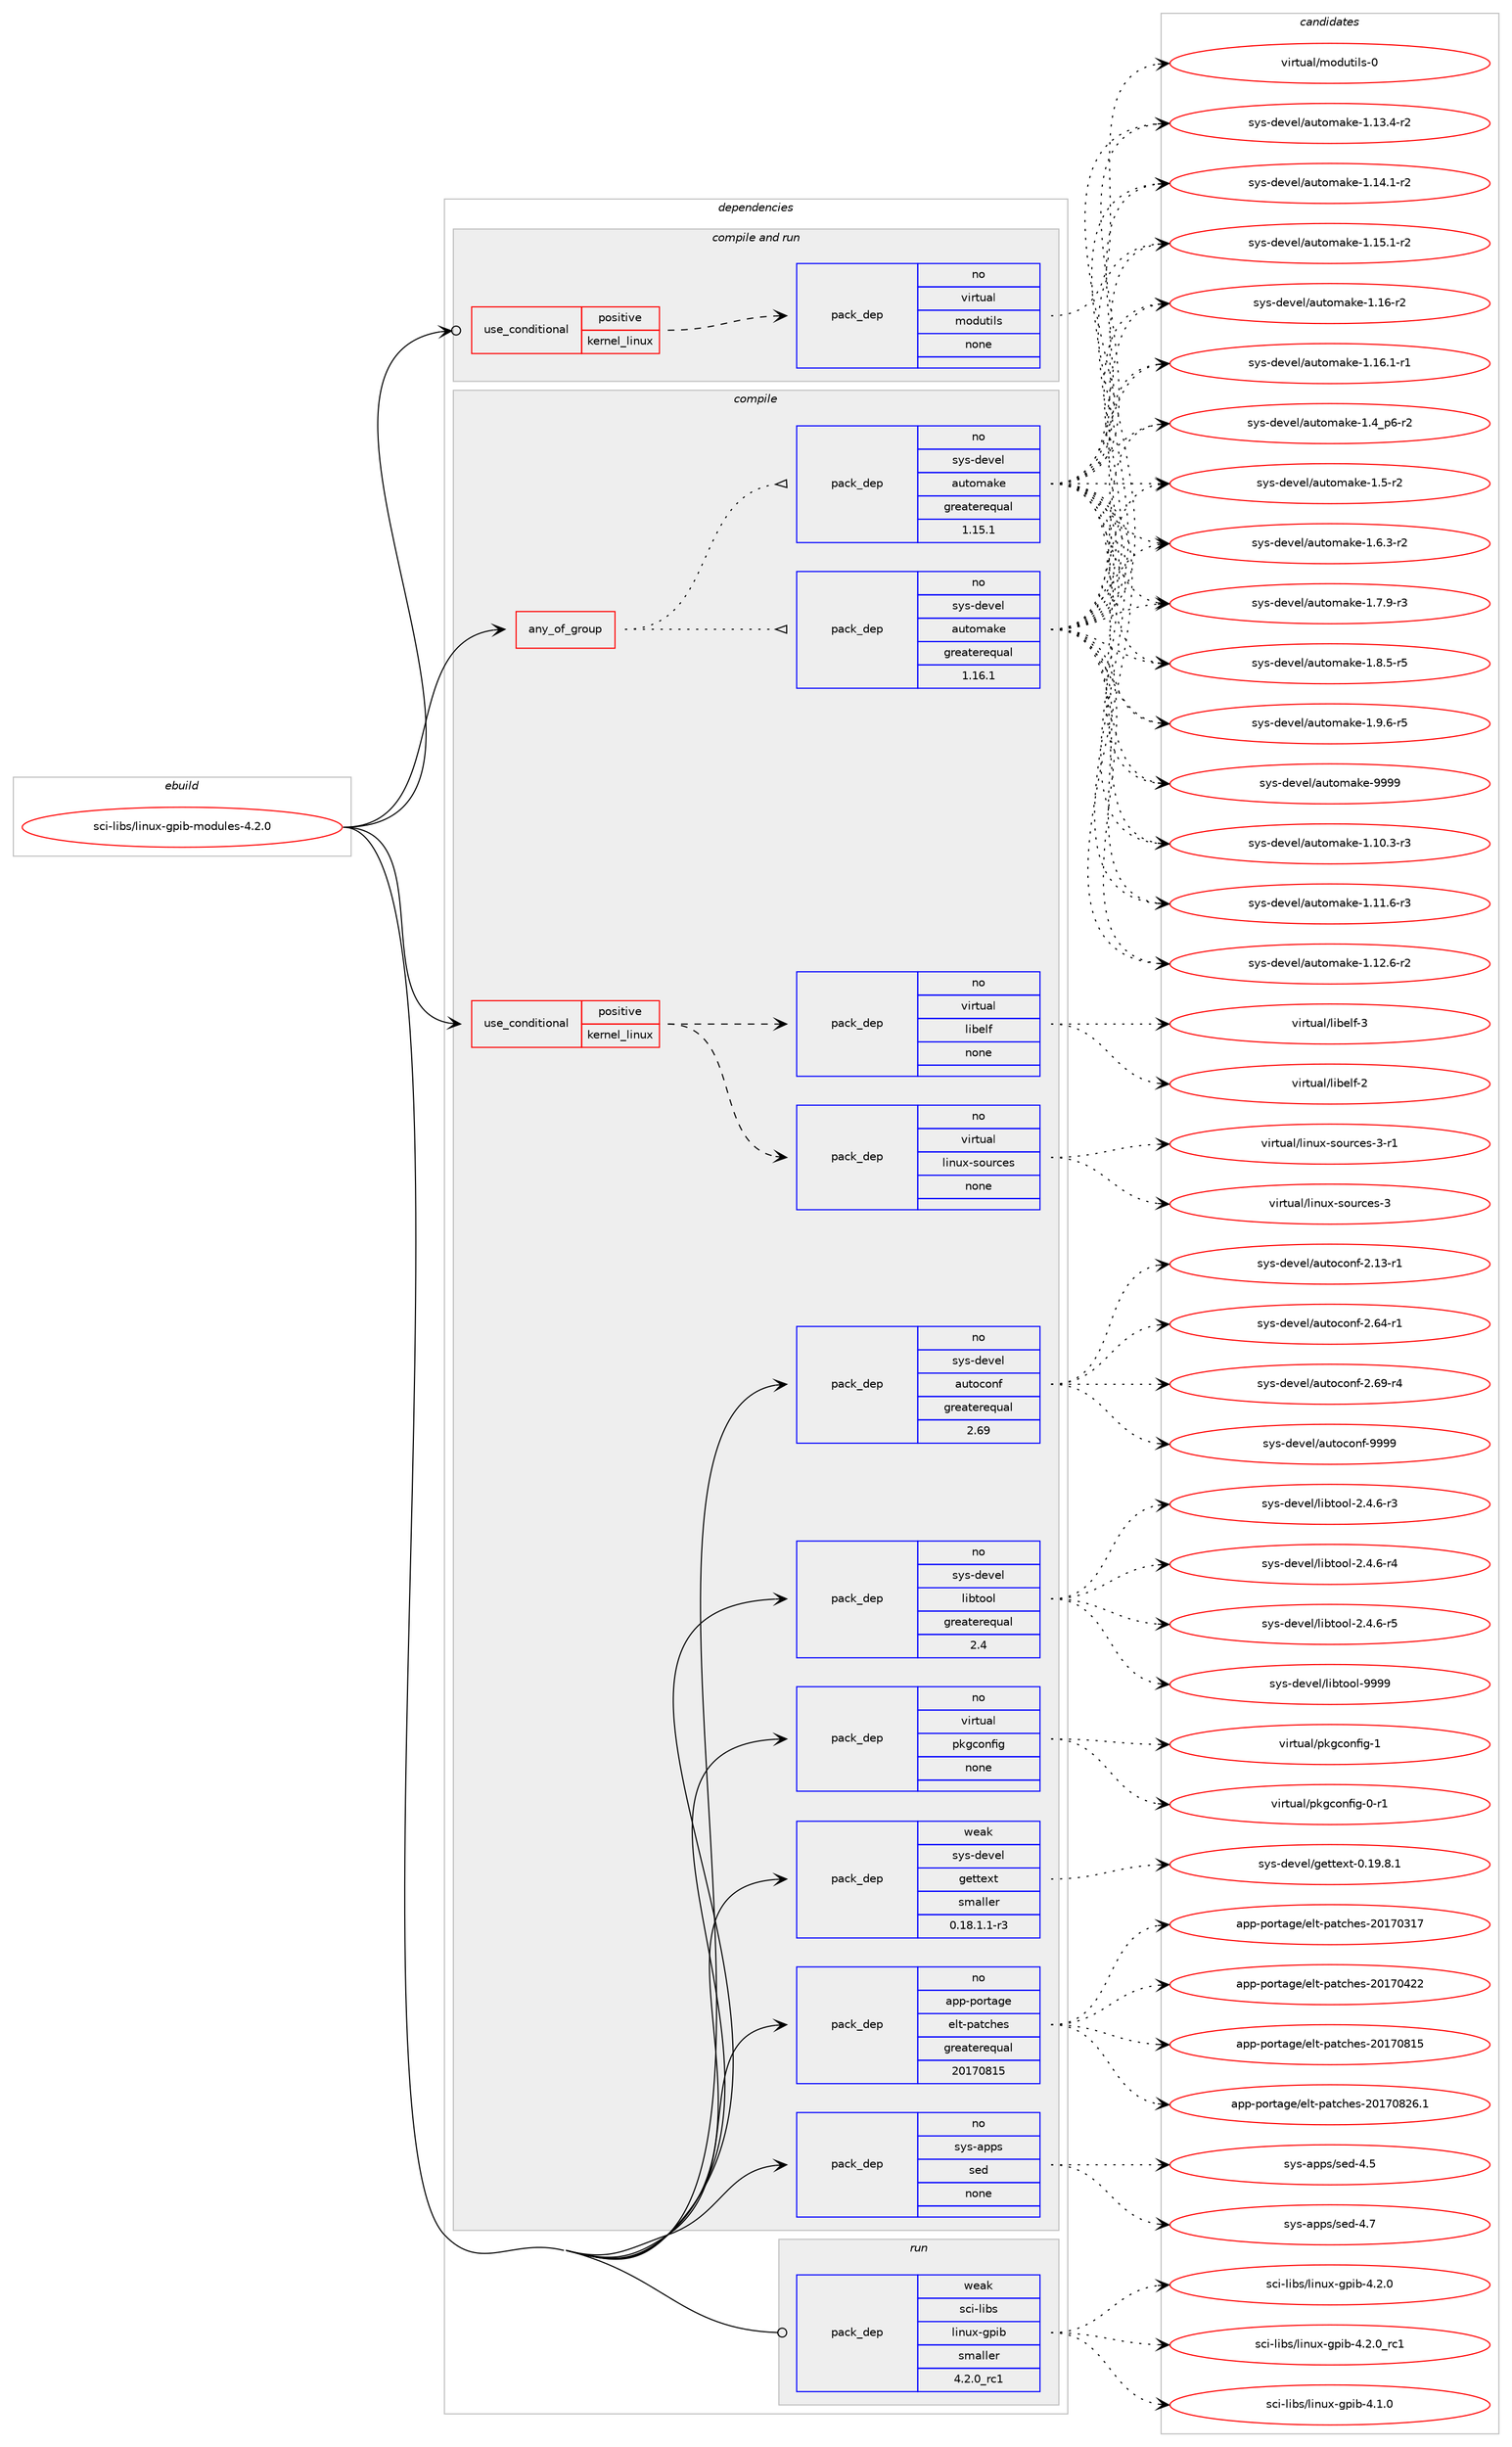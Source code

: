 digraph prolog {

# *************
# Graph options
# *************

newrank=true;
concentrate=true;
compound=true;
graph [rankdir=LR,fontname=Helvetica,fontsize=10,ranksep=1.5];#, ranksep=2.5, nodesep=0.2];
edge  [arrowhead=vee];
node  [fontname=Helvetica,fontsize=10];

# **********
# The ebuild
# **********

subgraph cluster_leftcol {
color=gray;
rank=same;
label=<<i>ebuild</i>>;
id [label="sci-libs/linux-gpib-modules-4.2.0", color=red, width=4, href="../sci-libs/linux-gpib-modules-4.2.0.svg"];
}

# ****************
# The dependencies
# ****************

subgraph cluster_midcol {
color=gray;
label=<<i>dependencies</i>>;
subgraph cluster_compile {
fillcolor="#eeeeee";
style=filled;
label=<<i>compile</i>>;
subgraph any26935 {
dependency1694902 [label=<<TABLE BORDER="0" CELLBORDER="1" CELLSPACING="0" CELLPADDING="4"><TR><TD CELLPADDING="10">any_of_group</TD></TR></TABLE>>, shape=none, color=red];subgraph pack1213345 {
dependency1694903 [label=<<TABLE BORDER="0" CELLBORDER="1" CELLSPACING="0" CELLPADDING="4" WIDTH="220"><TR><TD ROWSPAN="6" CELLPADDING="30">pack_dep</TD></TR><TR><TD WIDTH="110">no</TD></TR><TR><TD>sys-devel</TD></TR><TR><TD>automake</TD></TR><TR><TD>greaterequal</TD></TR><TR><TD>1.16.1</TD></TR></TABLE>>, shape=none, color=blue];
}
dependency1694902:e -> dependency1694903:w [weight=20,style="dotted",arrowhead="oinv"];
subgraph pack1213346 {
dependency1694904 [label=<<TABLE BORDER="0" CELLBORDER="1" CELLSPACING="0" CELLPADDING="4" WIDTH="220"><TR><TD ROWSPAN="6" CELLPADDING="30">pack_dep</TD></TR><TR><TD WIDTH="110">no</TD></TR><TR><TD>sys-devel</TD></TR><TR><TD>automake</TD></TR><TR><TD>greaterequal</TD></TR><TR><TD>1.15.1</TD></TR></TABLE>>, shape=none, color=blue];
}
dependency1694902:e -> dependency1694904:w [weight=20,style="dotted",arrowhead="oinv"];
}
id:e -> dependency1694902:w [weight=20,style="solid",arrowhead="vee"];
subgraph cond453770 {
dependency1694905 [label=<<TABLE BORDER="0" CELLBORDER="1" CELLSPACING="0" CELLPADDING="4"><TR><TD ROWSPAN="3" CELLPADDING="10">use_conditional</TD></TR><TR><TD>positive</TD></TR><TR><TD>kernel_linux</TD></TR></TABLE>>, shape=none, color=red];
subgraph pack1213347 {
dependency1694906 [label=<<TABLE BORDER="0" CELLBORDER="1" CELLSPACING="0" CELLPADDING="4" WIDTH="220"><TR><TD ROWSPAN="6" CELLPADDING="30">pack_dep</TD></TR><TR><TD WIDTH="110">no</TD></TR><TR><TD>virtual</TD></TR><TR><TD>linux-sources</TD></TR><TR><TD>none</TD></TR><TR><TD></TD></TR></TABLE>>, shape=none, color=blue];
}
dependency1694905:e -> dependency1694906:w [weight=20,style="dashed",arrowhead="vee"];
subgraph pack1213348 {
dependency1694907 [label=<<TABLE BORDER="0" CELLBORDER="1" CELLSPACING="0" CELLPADDING="4" WIDTH="220"><TR><TD ROWSPAN="6" CELLPADDING="30">pack_dep</TD></TR><TR><TD WIDTH="110">no</TD></TR><TR><TD>virtual</TD></TR><TR><TD>libelf</TD></TR><TR><TD>none</TD></TR><TR><TD></TD></TR></TABLE>>, shape=none, color=blue];
}
dependency1694905:e -> dependency1694907:w [weight=20,style="dashed",arrowhead="vee"];
}
id:e -> dependency1694905:w [weight=20,style="solid",arrowhead="vee"];
subgraph pack1213349 {
dependency1694908 [label=<<TABLE BORDER="0" CELLBORDER="1" CELLSPACING="0" CELLPADDING="4" WIDTH="220"><TR><TD ROWSPAN="6" CELLPADDING="30">pack_dep</TD></TR><TR><TD WIDTH="110">no</TD></TR><TR><TD>app-portage</TD></TR><TR><TD>elt-patches</TD></TR><TR><TD>greaterequal</TD></TR><TR><TD>20170815</TD></TR></TABLE>>, shape=none, color=blue];
}
id:e -> dependency1694908:w [weight=20,style="solid",arrowhead="vee"];
subgraph pack1213350 {
dependency1694909 [label=<<TABLE BORDER="0" CELLBORDER="1" CELLSPACING="0" CELLPADDING="4" WIDTH="220"><TR><TD ROWSPAN="6" CELLPADDING="30">pack_dep</TD></TR><TR><TD WIDTH="110">no</TD></TR><TR><TD>sys-apps</TD></TR><TR><TD>sed</TD></TR><TR><TD>none</TD></TR><TR><TD></TD></TR></TABLE>>, shape=none, color=blue];
}
id:e -> dependency1694909:w [weight=20,style="solid",arrowhead="vee"];
subgraph pack1213351 {
dependency1694910 [label=<<TABLE BORDER="0" CELLBORDER="1" CELLSPACING="0" CELLPADDING="4" WIDTH="220"><TR><TD ROWSPAN="6" CELLPADDING="30">pack_dep</TD></TR><TR><TD WIDTH="110">no</TD></TR><TR><TD>sys-devel</TD></TR><TR><TD>autoconf</TD></TR><TR><TD>greaterequal</TD></TR><TR><TD>2.69</TD></TR></TABLE>>, shape=none, color=blue];
}
id:e -> dependency1694910:w [weight=20,style="solid",arrowhead="vee"];
subgraph pack1213352 {
dependency1694911 [label=<<TABLE BORDER="0" CELLBORDER="1" CELLSPACING="0" CELLPADDING="4" WIDTH="220"><TR><TD ROWSPAN="6" CELLPADDING="30">pack_dep</TD></TR><TR><TD WIDTH="110">no</TD></TR><TR><TD>sys-devel</TD></TR><TR><TD>libtool</TD></TR><TR><TD>greaterequal</TD></TR><TR><TD>2.4</TD></TR></TABLE>>, shape=none, color=blue];
}
id:e -> dependency1694911:w [weight=20,style="solid",arrowhead="vee"];
subgraph pack1213353 {
dependency1694912 [label=<<TABLE BORDER="0" CELLBORDER="1" CELLSPACING="0" CELLPADDING="4" WIDTH="220"><TR><TD ROWSPAN="6" CELLPADDING="30">pack_dep</TD></TR><TR><TD WIDTH="110">no</TD></TR><TR><TD>virtual</TD></TR><TR><TD>pkgconfig</TD></TR><TR><TD>none</TD></TR><TR><TD></TD></TR></TABLE>>, shape=none, color=blue];
}
id:e -> dependency1694912:w [weight=20,style="solid",arrowhead="vee"];
subgraph pack1213354 {
dependency1694913 [label=<<TABLE BORDER="0" CELLBORDER="1" CELLSPACING="0" CELLPADDING="4" WIDTH="220"><TR><TD ROWSPAN="6" CELLPADDING="30">pack_dep</TD></TR><TR><TD WIDTH="110">weak</TD></TR><TR><TD>sys-devel</TD></TR><TR><TD>gettext</TD></TR><TR><TD>smaller</TD></TR><TR><TD>0.18.1.1-r3</TD></TR></TABLE>>, shape=none, color=blue];
}
id:e -> dependency1694913:w [weight=20,style="solid",arrowhead="vee"];
}
subgraph cluster_compileandrun {
fillcolor="#eeeeee";
style=filled;
label=<<i>compile and run</i>>;
subgraph cond453771 {
dependency1694914 [label=<<TABLE BORDER="0" CELLBORDER="1" CELLSPACING="0" CELLPADDING="4"><TR><TD ROWSPAN="3" CELLPADDING="10">use_conditional</TD></TR><TR><TD>positive</TD></TR><TR><TD>kernel_linux</TD></TR></TABLE>>, shape=none, color=red];
subgraph pack1213355 {
dependency1694915 [label=<<TABLE BORDER="0" CELLBORDER="1" CELLSPACING="0" CELLPADDING="4" WIDTH="220"><TR><TD ROWSPAN="6" CELLPADDING="30">pack_dep</TD></TR><TR><TD WIDTH="110">no</TD></TR><TR><TD>virtual</TD></TR><TR><TD>modutils</TD></TR><TR><TD>none</TD></TR><TR><TD></TD></TR></TABLE>>, shape=none, color=blue];
}
dependency1694914:e -> dependency1694915:w [weight=20,style="dashed",arrowhead="vee"];
}
id:e -> dependency1694914:w [weight=20,style="solid",arrowhead="odotvee"];
}
subgraph cluster_run {
fillcolor="#eeeeee";
style=filled;
label=<<i>run</i>>;
subgraph pack1213356 {
dependency1694916 [label=<<TABLE BORDER="0" CELLBORDER="1" CELLSPACING="0" CELLPADDING="4" WIDTH="220"><TR><TD ROWSPAN="6" CELLPADDING="30">pack_dep</TD></TR><TR><TD WIDTH="110">weak</TD></TR><TR><TD>sci-libs</TD></TR><TR><TD>linux-gpib</TD></TR><TR><TD>smaller</TD></TR><TR><TD>4.2.0_rc1</TD></TR></TABLE>>, shape=none, color=blue];
}
id:e -> dependency1694916:w [weight=20,style="solid",arrowhead="odot"];
}
}

# **************
# The candidates
# **************

subgraph cluster_choices {
rank=same;
color=gray;
label=<<i>candidates</i>>;

subgraph choice1213345 {
color=black;
nodesep=1;
choice11512111545100101118101108479711711611110997107101454946494846514511451 [label="sys-devel/automake-1.10.3-r3", color=red, width=4,href="../sys-devel/automake-1.10.3-r3.svg"];
choice11512111545100101118101108479711711611110997107101454946494946544511451 [label="sys-devel/automake-1.11.6-r3", color=red, width=4,href="../sys-devel/automake-1.11.6-r3.svg"];
choice11512111545100101118101108479711711611110997107101454946495046544511450 [label="sys-devel/automake-1.12.6-r2", color=red, width=4,href="../sys-devel/automake-1.12.6-r2.svg"];
choice11512111545100101118101108479711711611110997107101454946495146524511450 [label="sys-devel/automake-1.13.4-r2", color=red, width=4,href="../sys-devel/automake-1.13.4-r2.svg"];
choice11512111545100101118101108479711711611110997107101454946495246494511450 [label="sys-devel/automake-1.14.1-r2", color=red, width=4,href="../sys-devel/automake-1.14.1-r2.svg"];
choice11512111545100101118101108479711711611110997107101454946495346494511450 [label="sys-devel/automake-1.15.1-r2", color=red, width=4,href="../sys-devel/automake-1.15.1-r2.svg"];
choice1151211154510010111810110847971171161111099710710145494649544511450 [label="sys-devel/automake-1.16-r2", color=red, width=4,href="../sys-devel/automake-1.16-r2.svg"];
choice11512111545100101118101108479711711611110997107101454946495446494511449 [label="sys-devel/automake-1.16.1-r1", color=red, width=4,href="../sys-devel/automake-1.16.1-r1.svg"];
choice115121115451001011181011084797117116111109971071014549465295112544511450 [label="sys-devel/automake-1.4_p6-r2", color=red, width=4,href="../sys-devel/automake-1.4_p6-r2.svg"];
choice11512111545100101118101108479711711611110997107101454946534511450 [label="sys-devel/automake-1.5-r2", color=red, width=4,href="../sys-devel/automake-1.5-r2.svg"];
choice115121115451001011181011084797117116111109971071014549465446514511450 [label="sys-devel/automake-1.6.3-r2", color=red, width=4,href="../sys-devel/automake-1.6.3-r2.svg"];
choice115121115451001011181011084797117116111109971071014549465546574511451 [label="sys-devel/automake-1.7.9-r3", color=red, width=4,href="../sys-devel/automake-1.7.9-r3.svg"];
choice115121115451001011181011084797117116111109971071014549465646534511453 [label="sys-devel/automake-1.8.5-r5", color=red, width=4,href="../sys-devel/automake-1.8.5-r5.svg"];
choice115121115451001011181011084797117116111109971071014549465746544511453 [label="sys-devel/automake-1.9.6-r5", color=red, width=4,href="../sys-devel/automake-1.9.6-r5.svg"];
choice115121115451001011181011084797117116111109971071014557575757 [label="sys-devel/automake-9999", color=red, width=4,href="../sys-devel/automake-9999.svg"];
dependency1694903:e -> choice11512111545100101118101108479711711611110997107101454946494846514511451:w [style=dotted,weight="100"];
dependency1694903:e -> choice11512111545100101118101108479711711611110997107101454946494946544511451:w [style=dotted,weight="100"];
dependency1694903:e -> choice11512111545100101118101108479711711611110997107101454946495046544511450:w [style=dotted,weight="100"];
dependency1694903:e -> choice11512111545100101118101108479711711611110997107101454946495146524511450:w [style=dotted,weight="100"];
dependency1694903:e -> choice11512111545100101118101108479711711611110997107101454946495246494511450:w [style=dotted,weight="100"];
dependency1694903:e -> choice11512111545100101118101108479711711611110997107101454946495346494511450:w [style=dotted,weight="100"];
dependency1694903:e -> choice1151211154510010111810110847971171161111099710710145494649544511450:w [style=dotted,weight="100"];
dependency1694903:e -> choice11512111545100101118101108479711711611110997107101454946495446494511449:w [style=dotted,weight="100"];
dependency1694903:e -> choice115121115451001011181011084797117116111109971071014549465295112544511450:w [style=dotted,weight="100"];
dependency1694903:e -> choice11512111545100101118101108479711711611110997107101454946534511450:w [style=dotted,weight="100"];
dependency1694903:e -> choice115121115451001011181011084797117116111109971071014549465446514511450:w [style=dotted,weight="100"];
dependency1694903:e -> choice115121115451001011181011084797117116111109971071014549465546574511451:w [style=dotted,weight="100"];
dependency1694903:e -> choice115121115451001011181011084797117116111109971071014549465646534511453:w [style=dotted,weight="100"];
dependency1694903:e -> choice115121115451001011181011084797117116111109971071014549465746544511453:w [style=dotted,weight="100"];
dependency1694903:e -> choice115121115451001011181011084797117116111109971071014557575757:w [style=dotted,weight="100"];
}
subgraph choice1213346 {
color=black;
nodesep=1;
choice11512111545100101118101108479711711611110997107101454946494846514511451 [label="sys-devel/automake-1.10.3-r3", color=red, width=4,href="../sys-devel/automake-1.10.3-r3.svg"];
choice11512111545100101118101108479711711611110997107101454946494946544511451 [label="sys-devel/automake-1.11.6-r3", color=red, width=4,href="../sys-devel/automake-1.11.6-r3.svg"];
choice11512111545100101118101108479711711611110997107101454946495046544511450 [label="sys-devel/automake-1.12.6-r2", color=red, width=4,href="../sys-devel/automake-1.12.6-r2.svg"];
choice11512111545100101118101108479711711611110997107101454946495146524511450 [label="sys-devel/automake-1.13.4-r2", color=red, width=4,href="../sys-devel/automake-1.13.4-r2.svg"];
choice11512111545100101118101108479711711611110997107101454946495246494511450 [label="sys-devel/automake-1.14.1-r2", color=red, width=4,href="../sys-devel/automake-1.14.1-r2.svg"];
choice11512111545100101118101108479711711611110997107101454946495346494511450 [label="sys-devel/automake-1.15.1-r2", color=red, width=4,href="../sys-devel/automake-1.15.1-r2.svg"];
choice1151211154510010111810110847971171161111099710710145494649544511450 [label="sys-devel/automake-1.16-r2", color=red, width=4,href="../sys-devel/automake-1.16-r2.svg"];
choice11512111545100101118101108479711711611110997107101454946495446494511449 [label="sys-devel/automake-1.16.1-r1", color=red, width=4,href="../sys-devel/automake-1.16.1-r1.svg"];
choice115121115451001011181011084797117116111109971071014549465295112544511450 [label="sys-devel/automake-1.4_p6-r2", color=red, width=4,href="../sys-devel/automake-1.4_p6-r2.svg"];
choice11512111545100101118101108479711711611110997107101454946534511450 [label="sys-devel/automake-1.5-r2", color=red, width=4,href="../sys-devel/automake-1.5-r2.svg"];
choice115121115451001011181011084797117116111109971071014549465446514511450 [label="sys-devel/automake-1.6.3-r2", color=red, width=4,href="../sys-devel/automake-1.6.3-r2.svg"];
choice115121115451001011181011084797117116111109971071014549465546574511451 [label="sys-devel/automake-1.7.9-r3", color=red, width=4,href="../sys-devel/automake-1.7.9-r3.svg"];
choice115121115451001011181011084797117116111109971071014549465646534511453 [label="sys-devel/automake-1.8.5-r5", color=red, width=4,href="../sys-devel/automake-1.8.5-r5.svg"];
choice115121115451001011181011084797117116111109971071014549465746544511453 [label="sys-devel/automake-1.9.6-r5", color=red, width=4,href="../sys-devel/automake-1.9.6-r5.svg"];
choice115121115451001011181011084797117116111109971071014557575757 [label="sys-devel/automake-9999", color=red, width=4,href="../sys-devel/automake-9999.svg"];
dependency1694904:e -> choice11512111545100101118101108479711711611110997107101454946494846514511451:w [style=dotted,weight="100"];
dependency1694904:e -> choice11512111545100101118101108479711711611110997107101454946494946544511451:w [style=dotted,weight="100"];
dependency1694904:e -> choice11512111545100101118101108479711711611110997107101454946495046544511450:w [style=dotted,weight="100"];
dependency1694904:e -> choice11512111545100101118101108479711711611110997107101454946495146524511450:w [style=dotted,weight="100"];
dependency1694904:e -> choice11512111545100101118101108479711711611110997107101454946495246494511450:w [style=dotted,weight="100"];
dependency1694904:e -> choice11512111545100101118101108479711711611110997107101454946495346494511450:w [style=dotted,weight="100"];
dependency1694904:e -> choice1151211154510010111810110847971171161111099710710145494649544511450:w [style=dotted,weight="100"];
dependency1694904:e -> choice11512111545100101118101108479711711611110997107101454946495446494511449:w [style=dotted,weight="100"];
dependency1694904:e -> choice115121115451001011181011084797117116111109971071014549465295112544511450:w [style=dotted,weight="100"];
dependency1694904:e -> choice11512111545100101118101108479711711611110997107101454946534511450:w [style=dotted,weight="100"];
dependency1694904:e -> choice115121115451001011181011084797117116111109971071014549465446514511450:w [style=dotted,weight="100"];
dependency1694904:e -> choice115121115451001011181011084797117116111109971071014549465546574511451:w [style=dotted,weight="100"];
dependency1694904:e -> choice115121115451001011181011084797117116111109971071014549465646534511453:w [style=dotted,weight="100"];
dependency1694904:e -> choice115121115451001011181011084797117116111109971071014549465746544511453:w [style=dotted,weight="100"];
dependency1694904:e -> choice115121115451001011181011084797117116111109971071014557575757:w [style=dotted,weight="100"];
}
subgraph choice1213347 {
color=black;
nodesep=1;
choice118105114116117971084710810511011712045115111117114991011154551 [label="virtual/linux-sources-3", color=red, width=4,href="../virtual/linux-sources-3.svg"];
choice1181051141161179710847108105110117120451151111171149910111545514511449 [label="virtual/linux-sources-3-r1", color=red, width=4,href="../virtual/linux-sources-3-r1.svg"];
dependency1694906:e -> choice118105114116117971084710810511011712045115111117114991011154551:w [style=dotted,weight="100"];
dependency1694906:e -> choice1181051141161179710847108105110117120451151111171149910111545514511449:w [style=dotted,weight="100"];
}
subgraph choice1213348 {
color=black;
nodesep=1;
choice1181051141161179710847108105981011081024550 [label="virtual/libelf-2", color=red, width=4,href="../virtual/libelf-2.svg"];
choice1181051141161179710847108105981011081024551 [label="virtual/libelf-3", color=red, width=4,href="../virtual/libelf-3.svg"];
dependency1694907:e -> choice1181051141161179710847108105981011081024550:w [style=dotted,weight="100"];
dependency1694907:e -> choice1181051141161179710847108105981011081024551:w [style=dotted,weight="100"];
}
subgraph choice1213349 {
color=black;
nodesep=1;
choice97112112451121111141169710310147101108116451129711699104101115455048495548514955 [label="app-portage/elt-patches-20170317", color=red, width=4,href="../app-portage/elt-patches-20170317.svg"];
choice97112112451121111141169710310147101108116451129711699104101115455048495548525050 [label="app-portage/elt-patches-20170422", color=red, width=4,href="../app-portage/elt-patches-20170422.svg"];
choice97112112451121111141169710310147101108116451129711699104101115455048495548564953 [label="app-portage/elt-patches-20170815", color=red, width=4,href="../app-portage/elt-patches-20170815.svg"];
choice971121124511211111411697103101471011081164511297116991041011154550484955485650544649 [label="app-portage/elt-patches-20170826.1", color=red, width=4,href="../app-portage/elt-patches-20170826.1.svg"];
dependency1694908:e -> choice97112112451121111141169710310147101108116451129711699104101115455048495548514955:w [style=dotted,weight="100"];
dependency1694908:e -> choice97112112451121111141169710310147101108116451129711699104101115455048495548525050:w [style=dotted,weight="100"];
dependency1694908:e -> choice97112112451121111141169710310147101108116451129711699104101115455048495548564953:w [style=dotted,weight="100"];
dependency1694908:e -> choice971121124511211111411697103101471011081164511297116991041011154550484955485650544649:w [style=dotted,weight="100"];
}
subgraph choice1213350 {
color=black;
nodesep=1;
choice11512111545971121121154711510110045524653 [label="sys-apps/sed-4.5", color=red, width=4,href="../sys-apps/sed-4.5.svg"];
choice11512111545971121121154711510110045524655 [label="sys-apps/sed-4.7", color=red, width=4,href="../sys-apps/sed-4.7.svg"];
dependency1694909:e -> choice11512111545971121121154711510110045524653:w [style=dotted,weight="100"];
dependency1694909:e -> choice11512111545971121121154711510110045524655:w [style=dotted,weight="100"];
}
subgraph choice1213351 {
color=black;
nodesep=1;
choice1151211154510010111810110847971171161119911111010245504649514511449 [label="sys-devel/autoconf-2.13-r1", color=red, width=4,href="../sys-devel/autoconf-2.13-r1.svg"];
choice1151211154510010111810110847971171161119911111010245504654524511449 [label="sys-devel/autoconf-2.64-r1", color=red, width=4,href="../sys-devel/autoconf-2.64-r1.svg"];
choice1151211154510010111810110847971171161119911111010245504654574511452 [label="sys-devel/autoconf-2.69-r4", color=red, width=4,href="../sys-devel/autoconf-2.69-r4.svg"];
choice115121115451001011181011084797117116111991111101024557575757 [label="sys-devel/autoconf-9999", color=red, width=4,href="../sys-devel/autoconf-9999.svg"];
dependency1694910:e -> choice1151211154510010111810110847971171161119911111010245504649514511449:w [style=dotted,weight="100"];
dependency1694910:e -> choice1151211154510010111810110847971171161119911111010245504654524511449:w [style=dotted,weight="100"];
dependency1694910:e -> choice1151211154510010111810110847971171161119911111010245504654574511452:w [style=dotted,weight="100"];
dependency1694910:e -> choice115121115451001011181011084797117116111991111101024557575757:w [style=dotted,weight="100"];
}
subgraph choice1213352 {
color=black;
nodesep=1;
choice1151211154510010111810110847108105981161111111084550465246544511451 [label="sys-devel/libtool-2.4.6-r3", color=red, width=4,href="../sys-devel/libtool-2.4.6-r3.svg"];
choice1151211154510010111810110847108105981161111111084550465246544511452 [label="sys-devel/libtool-2.4.6-r4", color=red, width=4,href="../sys-devel/libtool-2.4.6-r4.svg"];
choice1151211154510010111810110847108105981161111111084550465246544511453 [label="sys-devel/libtool-2.4.6-r5", color=red, width=4,href="../sys-devel/libtool-2.4.6-r5.svg"];
choice1151211154510010111810110847108105981161111111084557575757 [label="sys-devel/libtool-9999", color=red, width=4,href="../sys-devel/libtool-9999.svg"];
dependency1694911:e -> choice1151211154510010111810110847108105981161111111084550465246544511451:w [style=dotted,weight="100"];
dependency1694911:e -> choice1151211154510010111810110847108105981161111111084550465246544511452:w [style=dotted,weight="100"];
dependency1694911:e -> choice1151211154510010111810110847108105981161111111084550465246544511453:w [style=dotted,weight="100"];
dependency1694911:e -> choice1151211154510010111810110847108105981161111111084557575757:w [style=dotted,weight="100"];
}
subgraph choice1213353 {
color=black;
nodesep=1;
choice11810511411611797108471121071039911111010210510345484511449 [label="virtual/pkgconfig-0-r1", color=red, width=4,href="../virtual/pkgconfig-0-r1.svg"];
choice1181051141161179710847112107103991111101021051034549 [label="virtual/pkgconfig-1", color=red, width=4,href="../virtual/pkgconfig-1.svg"];
dependency1694912:e -> choice11810511411611797108471121071039911111010210510345484511449:w [style=dotted,weight="100"];
dependency1694912:e -> choice1181051141161179710847112107103991111101021051034549:w [style=dotted,weight="100"];
}
subgraph choice1213354 {
color=black;
nodesep=1;
choice1151211154510010111810110847103101116116101120116454846495746564649 [label="sys-devel/gettext-0.19.8.1", color=red, width=4,href="../sys-devel/gettext-0.19.8.1.svg"];
dependency1694913:e -> choice1151211154510010111810110847103101116116101120116454846495746564649:w [style=dotted,weight="100"];
}
subgraph choice1213355 {
color=black;
nodesep=1;
choice11810511411611797108471091111001171161051081154548 [label="virtual/modutils-0", color=red, width=4,href="../virtual/modutils-0.svg"];
dependency1694915:e -> choice11810511411611797108471091111001171161051081154548:w [style=dotted,weight="100"];
}
subgraph choice1213356 {
color=black;
nodesep=1;
choice115991054510810598115471081051101171204510311210598455246494648 [label="sci-libs/linux-gpib-4.1.0", color=red, width=4,href="../sci-libs/linux-gpib-4.1.0.svg"];
choice115991054510810598115471081051101171204510311210598455246504648 [label="sci-libs/linux-gpib-4.2.0", color=red, width=4,href="../sci-libs/linux-gpib-4.2.0.svg"];
choice115991054510810598115471081051101171204510311210598455246504648951149949 [label="sci-libs/linux-gpib-4.2.0_rc1", color=red, width=4,href="../sci-libs/linux-gpib-4.2.0_rc1.svg"];
dependency1694916:e -> choice115991054510810598115471081051101171204510311210598455246494648:w [style=dotted,weight="100"];
dependency1694916:e -> choice115991054510810598115471081051101171204510311210598455246504648:w [style=dotted,weight="100"];
dependency1694916:e -> choice115991054510810598115471081051101171204510311210598455246504648951149949:w [style=dotted,weight="100"];
}
}

}
